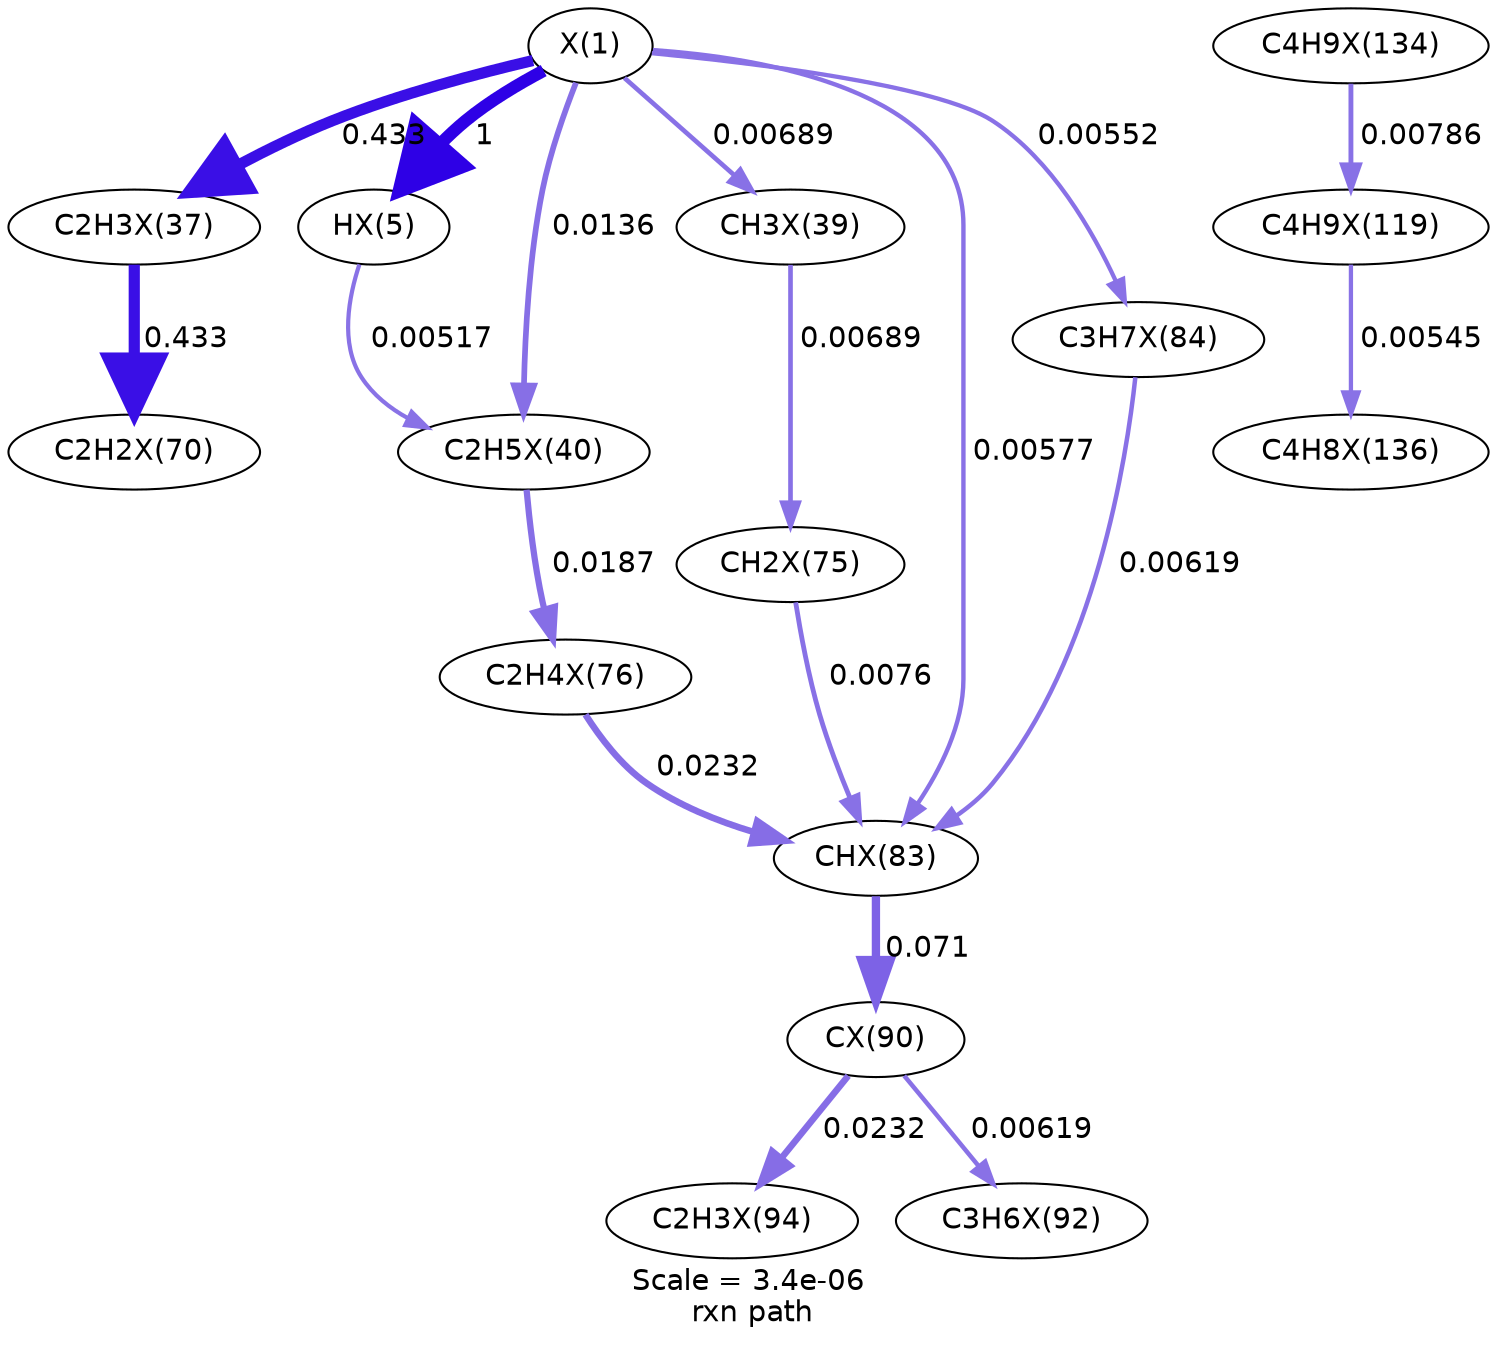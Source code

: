 digraph reaction_paths {
center=1;
s8 -> s9[fontname="Helvetica", style="setlinewidth(6)", arrowsize=3, color="0.7, 1.5, 0.9"
, label=" 1"];
s8 -> s10[fontname="Helvetica", style="setlinewidth(5.37)", arrowsize=2.68, color="0.7, 0.933, 0.9"
, label=" 0.433"];
s8 -> s12[fontname="Helvetica", style="setlinewidth(2.75)", arrowsize=1.38, color="0.7, 0.514, 0.9"
, label=" 0.0136"];
s8 -> s11[fontname="Helvetica", style="setlinewidth(2.24)", arrowsize=1.12, color="0.7, 0.507, 0.9"
, label=" 0.00689"];
s8 -> s21[fontname="Helvetica", style="setlinewidth(2.11)", arrowsize=1.05, color="0.7, 0.506, 0.9"
, label=" 0.00577"];
s8 -> s22[fontname="Helvetica", style="setlinewidth(2.07)", arrowsize=1.04, color="0.7, 0.506, 0.9"
, label=" 0.00552"];
s9 -> s12[fontname="Helvetica", style="setlinewidth(2.02)", arrowsize=1.01, color="0.7, 0.505, 0.9"
, label=" 0.00517"];
s10 -> s15[fontname="Helvetica", style="setlinewidth(5.37)", arrowsize=2.68, color="0.7, 0.933, 0.9"
, label=" 0.433"];
s12 -> s17[fontname="Helvetica", style="setlinewidth(3)", arrowsize=1.5, color="0.7, 0.519, 0.9"
, label=" 0.0187"];
s11 -> s16[fontname="Helvetica", style="setlinewidth(2.24)", arrowsize=1.12, color="0.7, 0.507, 0.9"
, label=" 0.00689"];
s16 -> s21[fontname="Helvetica", style="setlinewidth(2.32)", arrowsize=1.16, color="0.7, 0.508, 0.9"
, label=" 0.0076"];
s21 -> s26[fontname="Helvetica", style="setlinewidth(4)", arrowsize=2, color="0.7, 0.571, 0.9"
, label=" 0.071"];
s17 -> s21[fontname="Helvetica", style="setlinewidth(3.16)", arrowsize=1.58, color="0.7, 0.523, 0.9"
, label=" 0.0232"];
s22 -> s21[fontname="Helvetica", style="setlinewidth(2.16)", arrowsize=1.08, color="0.7, 0.506, 0.9"
, label=" 0.00619"];
s26 -> s28[fontname="Helvetica", style="setlinewidth(3.16)", arrowsize=1.58, color="0.7, 0.523, 0.9"
, label=" 0.0232"];
s26 -> s27[fontname="Helvetica", style="setlinewidth(2.16)", arrowsize=1.08, color="0.7, 0.506, 0.9"
, label=" 0.00619"];
s54 -> s46[fontname="Helvetica", style="setlinewidth(2.34)", arrowsize=1.17, color="0.7, 0.508, 0.9"
, label=" 0.00786"];
s46 -> s55[fontname="Helvetica", style="setlinewidth(2.06)", arrowsize=1.03, color="0.7, 0.505, 0.9"
, label=" 0.00545"];
s8 [ fontname="Helvetica", label="X(1)"];
s9 [ fontname="Helvetica", label="HX(5)"];
s10 [ fontname="Helvetica", label="C2H3X(37)"];
s11 [ fontname="Helvetica", label="CH3X(39)"];
s12 [ fontname="Helvetica", label="C2H5X(40)"];
s15 [ fontname="Helvetica", label="C2H2X(70)"];
s16 [ fontname="Helvetica", label="CH2X(75)"];
s17 [ fontname="Helvetica", label="C2H4X(76)"];
s21 [ fontname="Helvetica", label="CHX(83)"];
s22 [ fontname="Helvetica", label="C3H7X(84)"];
s26 [ fontname="Helvetica", label="CX(90)"];
s27 [ fontname="Helvetica", label="C3H6X(92)"];
s28 [ fontname="Helvetica", label="C2H3X(94)"];
s46 [ fontname="Helvetica", label="C4H9X(119)"];
s54 [ fontname="Helvetica", label="C4H9X(134)"];
s55 [ fontname="Helvetica", label="C4H8X(136)"];
 label = "Scale = 3.4e-06\l rxn path";
 fontname = "Helvetica";
}
